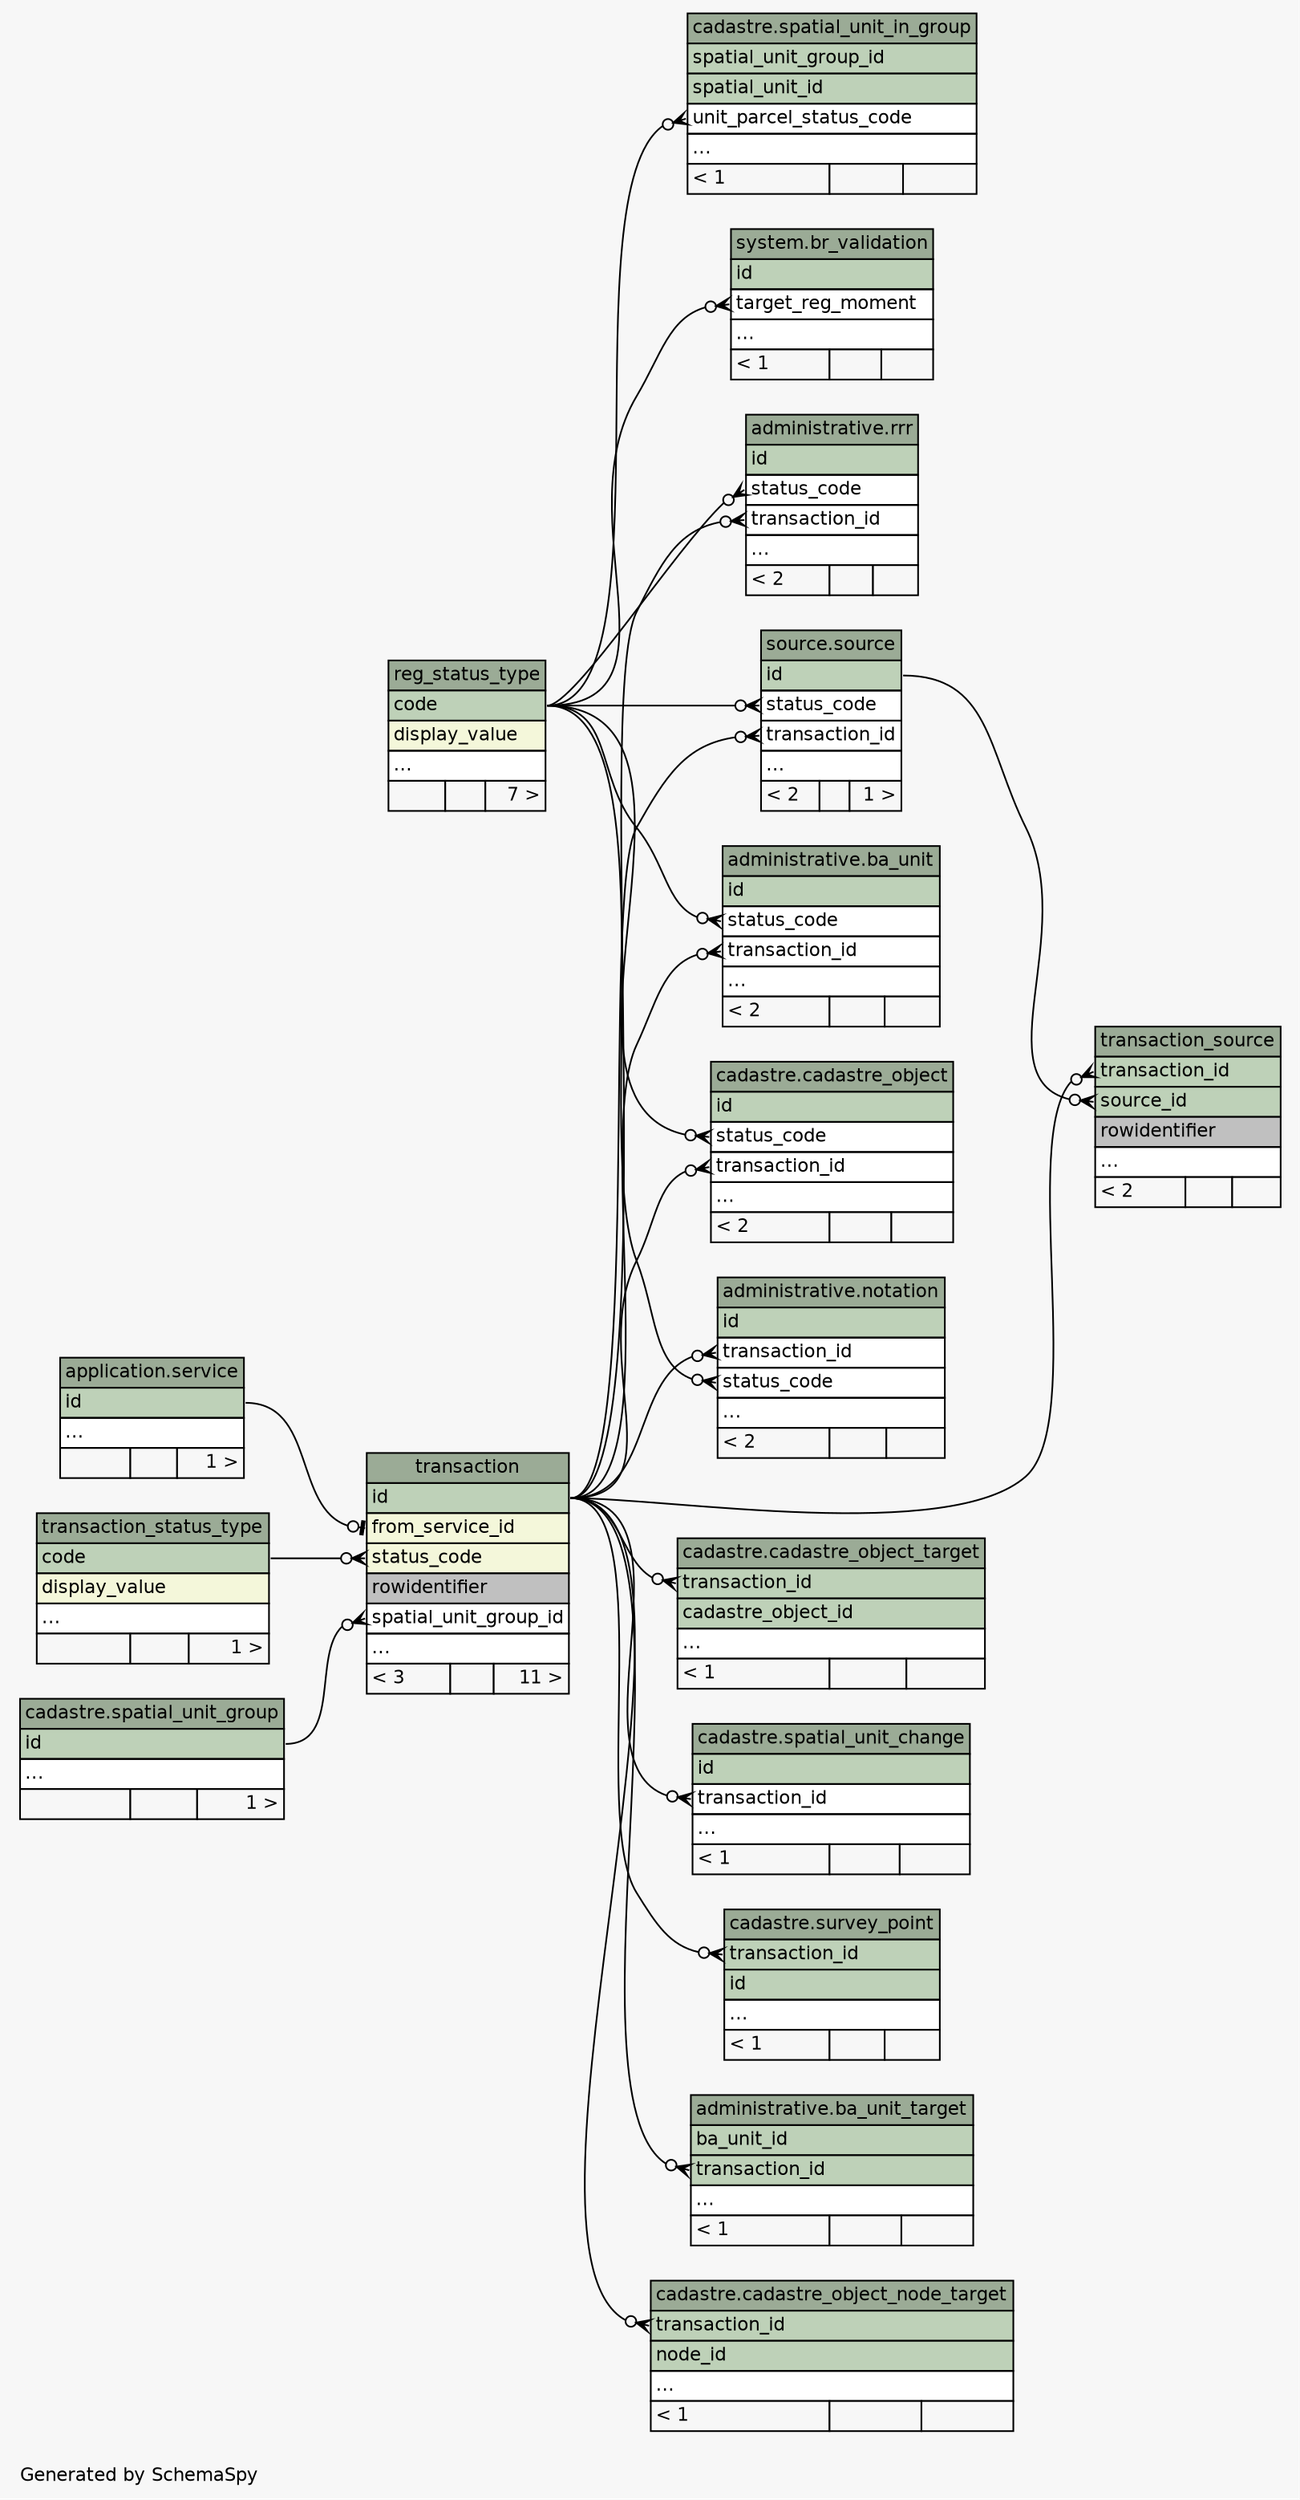 // dot 2.36.0 on Windows 7 6.1
// SchemaSpy rev 590
digraph "compactRelationshipsDiagram" {
  graph [
    rankdir="RL"
    bgcolor="#f7f7f7"
    label="\nGenerated by SchemaSpy"
    labeljust="l"
    nodesep="0.18"
    ranksep="0.46"
    fontname="Helvetica"
    fontsize="11"
  ];
  node [
    fontname="Helvetica"
    fontsize="11"
    shape="plaintext"
  ];
  edge [
    arrowsize="0.8"
  ];
  "administrative.ba_unit" [
    label=<
    <TABLE BORDER="0" CELLBORDER="1" CELLSPACING="0" BGCOLOR="#ffffff">
      <TR><TD COLSPAN="3" BGCOLOR="#9bab96" ALIGN="CENTER">administrative.ba_unit</TD></TR>
      <TR><TD PORT="id" COLSPAN="3" BGCOLOR="#bed1b8" ALIGN="LEFT">id</TD></TR>
      <TR><TD PORT="status_code" COLSPAN="3" ALIGN="LEFT">status_code</TD></TR>
      <TR><TD PORT="transaction_id" COLSPAN="3" ALIGN="LEFT">transaction_id</TD></TR>
      <TR><TD PORT="elipses" COLSPAN="3" ALIGN="LEFT">...</TD></TR>
      <TR><TD ALIGN="LEFT" BGCOLOR="#f7f7f7">&lt; 2</TD><TD ALIGN="RIGHT" BGCOLOR="#f7f7f7">  </TD><TD ALIGN="RIGHT" BGCOLOR="#f7f7f7">  </TD></TR>
    </TABLE>>
    URL="tables/../../administrative/tables/ba_unit.html"
    tooltip="administrative.ba_unit"
  ];
  "administrative.ba_unit_target" [
    label=<
    <TABLE BORDER="0" CELLBORDER="1" CELLSPACING="0" BGCOLOR="#ffffff">
      <TR><TD COLSPAN="3" BGCOLOR="#9bab96" ALIGN="CENTER">administrative.ba_unit_target</TD></TR>
      <TR><TD PORT="ba_unit_id" COLSPAN="3" BGCOLOR="#bed1b8" ALIGN="LEFT">ba_unit_id</TD></TR>
      <TR><TD PORT="transaction_id" COLSPAN="3" BGCOLOR="#bed1b8" ALIGN="LEFT">transaction_id</TD></TR>
      <TR><TD PORT="elipses" COLSPAN="3" ALIGN="LEFT">...</TD></TR>
      <TR><TD ALIGN="LEFT" BGCOLOR="#f7f7f7">&lt; 1</TD><TD ALIGN="RIGHT" BGCOLOR="#f7f7f7">  </TD><TD ALIGN="RIGHT" BGCOLOR="#f7f7f7">  </TD></TR>
    </TABLE>>
    URL="tables/../../administrative/tables/ba_unit_target.html"
    tooltip="administrative.ba_unit_target"
  ];
  "system.br_validation" [
    label=<
    <TABLE BORDER="0" CELLBORDER="1" CELLSPACING="0" BGCOLOR="#ffffff">
      <TR><TD COLSPAN="3" BGCOLOR="#9bab96" ALIGN="CENTER">system.br_validation</TD></TR>
      <TR><TD PORT="id" COLSPAN="3" BGCOLOR="#bed1b8" ALIGN="LEFT">id</TD></TR>
      <TR><TD PORT="target_reg_moment" COLSPAN="3" ALIGN="LEFT">target_reg_moment</TD></TR>
      <TR><TD PORT="elipses" COLSPAN="3" ALIGN="LEFT">...</TD></TR>
      <TR><TD ALIGN="LEFT" BGCOLOR="#f7f7f7">&lt; 1</TD><TD ALIGN="RIGHT" BGCOLOR="#f7f7f7">  </TD><TD ALIGN="RIGHT" BGCOLOR="#f7f7f7">  </TD></TR>
    </TABLE>>
    URL="tables/../../system/tables/br_validation.html"
    tooltip="system.br_validation"
  ];
  "cadastre.cadastre_object" [
    label=<
    <TABLE BORDER="0" CELLBORDER="1" CELLSPACING="0" BGCOLOR="#ffffff">
      <TR><TD COLSPAN="3" BGCOLOR="#9bab96" ALIGN="CENTER">cadastre.cadastre_object</TD></TR>
      <TR><TD PORT="id" COLSPAN="3" BGCOLOR="#bed1b8" ALIGN="LEFT">id</TD></TR>
      <TR><TD PORT="status_code" COLSPAN="3" ALIGN="LEFT">status_code</TD></TR>
      <TR><TD PORT="transaction_id" COLSPAN="3" ALIGN="LEFT">transaction_id</TD></TR>
      <TR><TD PORT="elipses" COLSPAN="3" ALIGN="LEFT">...</TD></TR>
      <TR><TD ALIGN="LEFT" BGCOLOR="#f7f7f7">&lt; 2</TD><TD ALIGN="RIGHT" BGCOLOR="#f7f7f7">  </TD><TD ALIGN="RIGHT" BGCOLOR="#f7f7f7">  </TD></TR>
    </TABLE>>
    URL="tables/../../cadastre/tables/cadastre_object.html"
    tooltip="cadastre.cadastre_object"
  ];
  "cadastre.cadastre_object_node_target" [
    label=<
    <TABLE BORDER="0" CELLBORDER="1" CELLSPACING="0" BGCOLOR="#ffffff">
      <TR><TD COLSPAN="3" BGCOLOR="#9bab96" ALIGN="CENTER">cadastre.cadastre_object_node_target</TD></TR>
      <TR><TD PORT="transaction_id" COLSPAN="3" BGCOLOR="#bed1b8" ALIGN="LEFT">transaction_id</TD></TR>
      <TR><TD PORT="node_id" COLSPAN="3" BGCOLOR="#bed1b8" ALIGN="LEFT">node_id</TD></TR>
      <TR><TD PORT="elipses" COLSPAN="3" ALIGN="LEFT">...</TD></TR>
      <TR><TD ALIGN="LEFT" BGCOLOR="#f7f7f7">&lt; 1</TD><TD ALIGN="RIGHT" BGCOLOR="#f7f7f7">  </TD><TD ALIGN="RIGHT" BGCOLOR="#f7f7f7">  </TD></TR>
    </TABLE>>
    URL="tables/../../cadastre/tables/cadastre_object_node_target.html"
    tooltip="cadastre.cadastre_object_node_target"
  ];
  "cadastre.cadastre_object_target" [
    label=<
    <TABLE BORDER="0" CELLBORDER="1" CELLSPACING="0" BGCOLOR="#ffffff">
      <TR><TD COLSPAN="3" BGCOLOR="#9bab96" ALIGN="CENTER">cadastre.cadastre_object_target</TD></TR>
      <TR><TD PORT="transaction_id" COLSPAN="3" BGCOLOR="#bed1b8" ALIGN="LEFT">transaction_id</TD></TR>
      <TR><TD PORT="cadastre_object_id" COLSPAN="3" BGCOLOR="#bed1b8" ALIGN="LEFT">cadastre_object_id</TD></TR>
      <TR><TD PORT="elipses" COLSPAN="3" ALIGN="LEFT">...</TD></TR>
      <TR><TD ALIGN="LEFT" BGCOLOR="#f7f7f7">&lt; 1</TD><TD ALIGN="RIGHT" BGCOLOR="#f7f7f7">  </TD><TD ALIGN="RIGHT" BGCOLOR="#f7f7f7">  </TD></TR>
    </TABLE>>
    URL="tables/../../cadastre/tables/cadastre_object_target.html"
    tooltip="cadastre.cadastre_object_target"
  ];
  "administrative.notation" [
    label=<
    <TABLE BORDER="0" CELLBORDER="1" CELLSPACING="0" BGCOLOR="#ffffff">
      <TR><TD COLSPAN="3" BGCOLOR="#9bab96" ALIGN="CENTER">administrative.notation</TD></TR>
      <TR><TD PORT="id" COLSPAN="3" BGCOLOR="#bed1b8" ALIGN="LEFT">id</TD></TR>
      <TR><TD PORT="transaction_id" COLSPAN="3" ALIGN="LEFT">transaction_id</TD></TR>
      <TR><TD PORT="status_code" COLSPAN="3" ALIGN="LEFT">status_code</TD></TR>
      <TR><TD PORT="elipses" COLSPAN="3" ALIGN="LEFT">...</TD></TR>
      <TR><TD ALIGN="LEFT" BGCOLOR="#f7f7f7">&lt; 2</TD><TD ALIGN="RIGHT" BGCOLOR="#f7f7f7">  </TD><TD ALIGN="RIGHT" BGCOLOR="#f7f7f7">  </TD></TR>
    </TABLE>>
    URL="tables/../../administrative/tables/notation.html"
    tooltip="administrative.notation"
  ];
  "reg_status_type" [
    label=<
    <TABLE BORDER="0" CELLBORDER="1" CELLSPACING="0" BGCOLOR="#ffffff">
      <TR><TD COLSPAN="3" BGCOLOR="#9bab96" ALIGN="CENTER">reg_status_type</TD></TR>
      <TR><TD PORT="code" COLSPAN="3" BGCOLOR="#bed1b8" ALIGN="LEFT">code</TD></TR>
      <TR><TD PORT="display_value" COLSPAN="3" BGCOLOR="#f4f7da" ALIGN="LEFT">display_value</TD></TR>
      <TR><TD PORT="elipses" COLSPAN="3" ALIGN="LEFT">...</TD></TR>
      <TR><TD ALIGN="LEFT" BGCOLOR="#f7f7f7">  </TD><TD ALIGN="RIGHT" BGCOLOR="#f7f7f7">  </TD><TD ALIGN="RIGHT" BGCOLOR="#f7f7f7">7 &gt;</TD></TR>
    </TABLE>>
    URL="tables/reg_status_type.html"
    tooltip="reg_status_type"
  ];
  "administrative.rrr" [
    label=<
    <TABLE BORDER="0" CELLBORDER="1" CELLSPACING="0" BGCOLOR="#ffffff">
      <TR><TD COLSPAN="3" BGCOLOR="#9bab96" ALIGN="CENTER">administrative.rrr</TD></TR>
      <TR><TD PORT="id" COLSPAN="3" BGCOLOR="#bed1b8" ALIGN="LEFT">id</TD></TR>
      <TR><TD PORT="status_code" COLSPAN="3" ALIGN="LEFT">status_code</TD></TR>
      <TR><TD PORT="transaction_id" COLSPAN="3" ALIGN="LEFT">transaction_id</TD></TR>
      <TR><TD PORT="elipses" COLSPAN="3" ALIGN="LEFT">...</TD></TR>
      <TR><TD ALIGN="LEFT" BGCOLOR="#f7f7f7">&lt; 2</TD><TD ALIGN="RIGHT" BGCOLOR="#f7f7f7">  </TD><TD ALIGN="RIGHT" BGCOLOR="#f7f7f7">  </TD></TR>
    </TABLE>>
    URL="tables/../../administrative/tables/rrr.html"
    tooltip="administrative.rrr"
  ];
  "application.service" [
    label=<
    <TABLE BORDER="0" CELLBORDER="1" CELLSPACING="0" BGCOLOR="#ffffff">
      <TR><TD COLSPAN="3" BGCOLOR="#9bab96" ALIGN="CENTER">application.service</TD></TR>
      <TR><TD PORT="id" COLSPAN="3" BGCOLOR="#bed1b8" ALIGN="LEFT">id</TD></TR>
      <TR><TD PORT="elipses" COLSPAN="3" ALIGN="LEFT">...</TD></TR>
      <TR><TD ALIGN="LEFT" BGCOLOR="#f7f7f7">  </TD><TD ALIGN="RIGHT" BGCOLOR="#f7f7f7">  </TD><TD ALIGN="RIGHT" BGCOLOR="#f7f7f7">1 &gt;</TD></TR>
    </TABLE>>
    URL="tables/../../application/tables/service.html"
    tooltip="application.service"
  ];
  "source.source" [
    label=<
    <TABLE BORDER="0" CELLBORDER="1" CELLSPACING="0" BGCOLOR="#ffffff">
      <TR><TD COLSPAN="3" BGCOLOR="#9bab96" ALIGN="CENTER">source.source</TD></TR>
      <TR><TD PORT="id" COLSPAN="3" BGCOLOR="#bed1b8" ALIGN="LEFT">id</TD></TR>
      <TR><TD PORT="status_code" COLSPAN="3" ALIGN="LEFT">status_code</TD></TR>
      <TR><TD PORT="transaction_id" COLSPAN="3" ALIGN="LEFT">transaction_id</TD></TR>
      <TR><TD PORT="elipses" COLSPAN="3" ALIGN="LEFT">...</TD></TR>
      <TR><TD ALIGN="LEFT" BGCOLOR="#f7f7f7">&lt; 2</TD><TD ALIGN="RIGHT" BGCOLOR="#f7f7f7">  </TD><TD ALIGN="RIGHT" BGCOLOR="#f7f7f7">1 &gt;</TD></TR>
    </TABLE>>
    URL="tables/../../source/tables/source.html"
    tooltip="source.source"
  ];
  "cadastre.spatial_unit_change" [
    label=<
    <TABLE BORDER="0" CELLBORDER="1" CELLSPACING="0" BGCOLOR="#ffffff">
      <TR><TD COLSPAN="3" BGCOLOR="#9bab96" ALIGN="CENTER">cadastre.spatial_unit_change</TD></TR>
      <TR><TD PORT="id" COLSPAN="3" BGCOLOR="#bed1b8" ALIGN="LEFT">id</TD></TR>
      <TR><TD PORT="transaction_id" COLSPAN="3" ALIGN="LEFT">transaction_id</TD></TR>
      <TR><TD PORT="elipses" COLSPAN="3" ALIGN="LEFT">...</TD></TR>
      <TR><TD ALIGN="LEFT" BGCOLOR="#f7f7f7">&lt; 1</TD><TD ALIGN="RIGHT" BGCOLOR="#f7f7f7">  </TD><TD ALIGN="RIGHT" BGCOLOR="#f7f7f7">  </TD></TR>
    </TABLE>>
    URL="tables/../../cadastre/tables/spatial_unit_change.html"
    tooltip="cadastre.spatial_unit_change"
  ];
  "cadastre.spatial_unit_group" [
    label=<
    <TABLE BORDER="0" CELLBORDER="1" CELLSPACING="0" BGCOLOR="#ffffff">
      <TR><TD COLSPAN="3" BGCOLOR="#9bab96" ALIGN="CENTER">cadastre.spatial_unit_group</TD></TR>
      <TR><TD PORT="id" COLSPAN="3" BGCOLOR="#bed1b8" ALIGN="LEFT">id</TD></TR>
      <TR><TD PORT="elipses" COLSPAN="3" ALIGN="LEFT">...</TD></TR>
      <TR><TD ALIGN="LEFT" BGCOLOR="#f7f7f7">  </TD><TD ALIGN="RIGHT" BGCOLOR="#f7f7f7">  </TD><TD ALIGN="RIGHT" BGCOLOR="#f7f7f7">1 &gt;</TD></TR>
    </TABLE>>
    URL="tables/../../cadastre/tables/spatial_unit_group.html"
    tooltip="cadastre.spatial_unit_group"
  ];
  "cadastre.spatial_unit_in_group" [
    label=<
    <TABLE BORDER="0" CELLBORDER="1" CELLSPACING="0" BGCOLOR="#ffffff">
      <TR><TD COLSPAN="3" BGCOLOR="#9bab96" ALIGN="CENTER">cadastre.spatial_unit_in_group</TD></TR>
      <TR><TD PORT="spatial_unit_group_id" COLSPAN="3" BGCOLOR="#bed1b8" ALIGN="LEFT">spatial_unit_group_id</TD></TR>
      <TR><TD PORT="spatial_unit_id" COLSPAN="3" BGCOLOR="#bed1b8" ALIGN="LEFT">spatial_unit_id</TD></TR>
      <TR><TD PORT="unit_parcel_status_code" COLSPAN="3" ALIGN="LEFT">unit_parcel_status_code</TD></TR>
      <TR><TD PORT="elipses" COLSPAN="3" ALIGN="LEFT">...</TD></TR>
      <TR><TD ALIGN="LEFT" BGCOLOR="#f7f7f7">&lt; 1</TD><TD ALIGN="RIGHT" BGCOLOR="#f7f7f7">  </TD><TD ALIGN="RIGHT" BGCOLOR="#f7f7f7">  </TD></TR>
    </TABLE>>
    URL="tables/../../cadastre/tables/spatial_unit_in_group.html"
    tooltip="cadastre.spatial_unit_in_group"
  ];
  "cadastre.survey_point" [
    label=<
    <TABLE BORDER="0" CELLBORDER="1" CELLSPACING="0" BGCOLOR="#ffffff">
      <TR><TD COLSPAN="3" BGCOLOR="#9bab96" ALIGN="CENTER">cadastre.survey_point</TD></TR>
      <TR><TD PORT="transaction_id" COLSPAN="3" BGCOLOR="#bed1b8" ALIGN="LEFT">transaction_id</TD></TR>
      <TR><TD PORT="id" COLSPAN="3" BGCOLOR="#bed1b8" ALIGN="LEFT">id</TD></TR>
      <TR><TD PORT="elipses" COLSPAN="3" ALIGN="LEFT">...</TD></TR>
      <TR><TD ALIGN="LEFT" BGCOLOR="#f7f7f7">&lt; 1</TD><TD ALIGN="RIGHT" BGCOLOR="#f7f7f7">  </TD><TD ALIGN="RIGHT" BGCOLOR="#f7f7f7">  </TD></TR>
    </TABLE>>
    URL="tables/../../cadastre/tables/survey_point.html"
    tooltip="cadastre.survey_point"
  ];
  "transaction" [
    label=<
    <TABLE BORDER="0" CELLBORDER="1" CELLSPACING="0" BGCOLOR="#ffffff">
      <TR><TD COLSPAN="3" BGCOLOR="#9bab96" ALIGN="CENTER">transaction</TD></TR>
      <TR><TD PORT="id" COLSPAN="3" BGCOLOR="#bed1b8" ALIGN="LEFT">id</TD></TR>
      <TR><TD PORT="from_service_id" COLSPAN="3" BGCOLOR="#f4f7da" ALIGN="LEFT">from_service_id</TD></TR>
      <TR><TD PORT="status_code" COLSPAN="3" BGCOLOR="#f4f7da" ALIGN="LEFT">status_code</TD></TR>
      <TR><TD PORT="rowidentifier" COLSPAN="3" BGCOLOR="#c0c0c0" ALIGN="LEFT">rowidentifier</TD></TR>
      <TR><TD PORT="spatial_unit_group_id" COLSPAN="3" ALIGN="LEFT">spatial_unit_group_id</TD></TR>
      <TR><TD PORT="elipses" COLSPAN="3" ALIGN="LEFT">...</TD></TR>
      <TR><TD ALIGN="LEFT" BGCOLOR="#f7f7f7">&lt; 3</TD><TD ALIGN="RIGHT" BGCOLOR="#f7f7f7">  </TD><TD ALIGN="RIGHT" BGCOLOR="#f7f7f7">11 &gt;</TD></TR>
    </TABLE>>
    URL="tables/transaction.html"
    tooltip="transaction"
  ];
  "transaction_source" [
    label=<
    <TABLE BORDER="0" CELLBORDER="1" CELLSPACING="0" BGCOLOR="#ffffff">
      <TR><TD COLSPAN="3" BGCOLOR="#9bab96" ALIGN="CENTER">transaction_source</TD></TR>
      <TR><TD PORT="transaction_id" COLSPAN="3" BGCOLOR="#bed1b8" ALIGN="LEFT">transaction_id</TD></TR>
      <TR><TD PORT="source_id" COLSPAN="3" BGCOLOR="#bed1b8" ALIGN="LEFT">source_id</TD></TR>
      <TR><TD PORT="rowidentifier" COLSPAN="3" BGCOLOR="#c0c0c0" ALIGN="LEFT">rowidentifier</TD></TR>
      <TR><TD PORT="elipses" COLSPAN="3" ALIGN="LEFT">...</TD></TR>
      <TR><TD ALIGN="LEFT" BGCOLOR="#f7f7f7">&lt; 2</TD><TD ALIGN="RIGHT" BGCOLOR="#f7f7f7">  </TD><TD ALIGN="RIGHT" BGCOLOR="#f7f7f7">  </TD></TR>
    </TABLE>>
    URL="tables/transaction_source.html"
    tooltip="transaction_source"
  ];
  "transaction_status_type" [
    label=<
    <TABLE BORDER="0" CELLBORDER="1" CELLSPACING="0" BGCOLOR="#ffffff">
      <TR><TD COLSPAN="3" BGCOLOR="#9bab96" ALIGN="CENTER">transaction_status_type</TD></TR>
      <TR><TD PORT="code" COLSPAN="3" BGCOLOR="#bed1b8" ALIGN="LEFT">code</TD></TR>
      <TR><TD PORT="display_value" COLSPAN="3" BGCOLOR="#f4f7da" ALIGN="LEFT">display_value</TD></TR>
      <TR><TD PORT="elipses" COLSPAN="3" ALIGN="LEFT">...</TD></TR>
      <TR><TD ALIGN="LEFT" BGCOLOR="#f7f7f7">  </TD><TD ALIGN="RIGHT" BGCOLOR="#f7f7f7">  </TD><TD ALIGN="RIGHT" BGCOLOR="#f7f7f7">1 &gt;</TD></TR>
    </TABLE>>
    URL="tables/transaction_status_type.html"
    tooltip="transaction_status_type"
  ];
  "administrative.ba_unit":"status_code":w -> "reg_status_type":"code":e [arrowhead=none dir=back arrowtail=crowodot];
  "administrative.ba_unit":"transaction_id":w -> "transaction":"id":e [arrowhead=none dir=back arrowtail=crowodot];
  "administrative.ba_unit_target":"transaction_id":w -> "transaction":"id":e [arrowhead=none dir=back arrowtail=crowodot];
  "system.br_validation":"target_reg_moment":w -> "reg_status_type":"code":e [arrowhead=none dir=back arrowtail=crowodot];
  "cadastre.cadastre_object":"status_code":w -> "reg_status_type":"code":e [arrowhead=none dir=back arrowtail=crowodot];
  "cadastre.cadastre_object":"transaction_id":w -> "transaction":"id":e [arrowhead=none dir=back arrowtail=crowodot];
  "cadastre.cadastre_object_node_target":"transaction_id":w -> "transaction":"id":e [arrowhead=none dir=back arrowtail=crowodot];
  "cadastre.cadastre_object_target":"transaction_id":w -> "transaction":"id":e [arrowhead=none dir=back arrowtail=crowodot];
  "administrative.notation":"status_code":w -> "reg_status_type":"code":e [arrowhead=none dir=back arrowtail=crowodot];
  "administrative.notation":"transaction_id":w -> "transaction":"id":e [arrowhead=none dir=back arrowtail=crowodot];
  "administrative.rrr":"status_code":w -> "reg_status_type":"code":e [arrowhead=none dir=back arrowtail=crowodot];
  "administrative.rrr":"transaction_id":w -> "transaction":"id":e [arrowhead=none dir=back arrowtail=crowodot];
  "source.source":"status_code":w -> "reg_status_type":"code":e [arrowhead=none dir=back arrowtail=crowodot];
  "source.source":"transaction_id":w -> "transaction":"id":e [arrowhead=none dir=back arrowtail=crowodot];
  "cadastre.spatial_unit_change":"transaction_id":w -> "transaction":"id":e [arrowhead=none dir=back arrowtail=crowodot];
  "cadastre.spatial_unit_in_group":"unit_parcel_status_code":w -> "reg_status_type":"code":e [arrowhead=none dir=back arrowtail=crowodot];
  "cadastre.survey_point":"transaction_id":w -> "transaction":"id":e [arrowhead=none dir=back arrowtail=crowodot];
  "transaction":"from_service_id":w -> "application.service":"id":e [arrowhead=none dir=back arrowtail=teeodot];
  "transaction":"spatial_unit_group_id":w -> "cadastre.spatial_unit_group":"id":e [arrowhead=none dir=back arrowtail=crowodot];
  "transaction":"status_code":w -> "transaction_status_type":"code":e [arrowhead=none dir=back arrowtail=crowodot];
  "transaction_source":"source_id":w -> "source.source":"id":e [arrowhead=none dir=back arrowtail=crowodot];
  "transaction_source":"transaction_id":w -> "transaction":"id":e [arrowhead=none dir=back arrowtail=crowodot];
}
